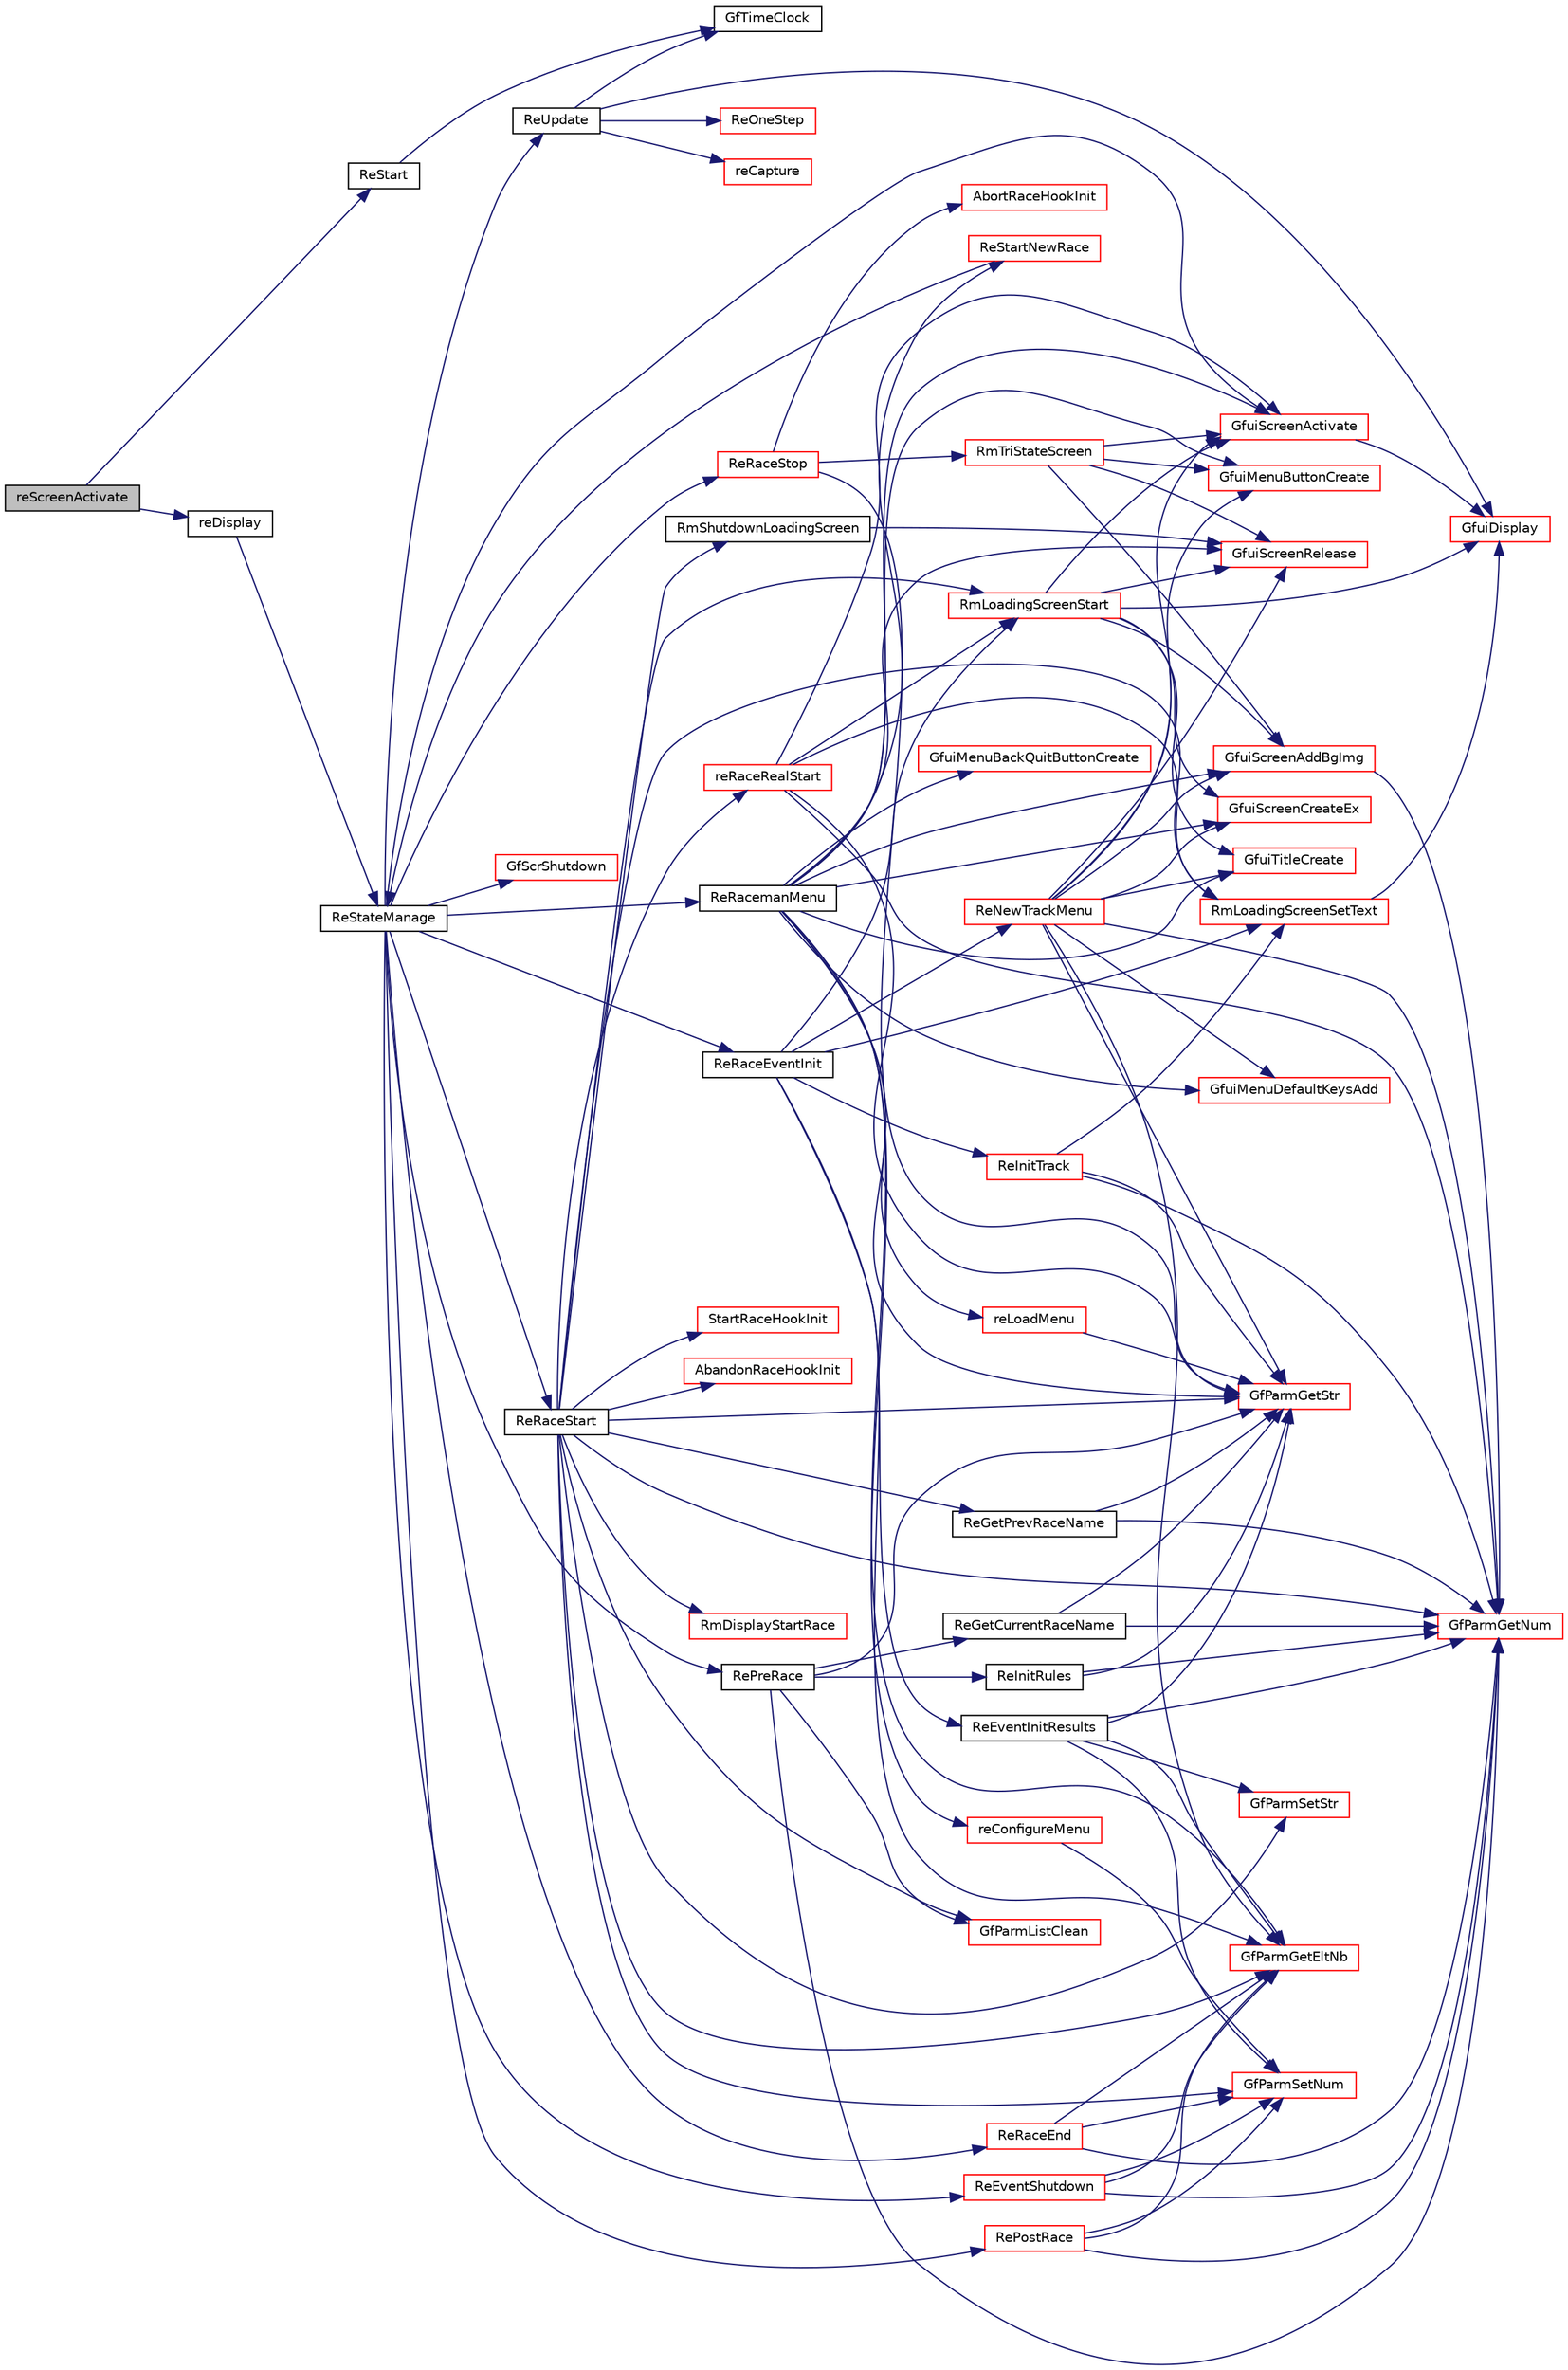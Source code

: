 digraph "reScreenActivate"
{
  edge [fontname="Helvetica",fontsize="10",labelfontname="Helvetica",labelfontsize="10"];
  node [fontname="Helvetica",fontsize="10",shape=record];
  rankdir="LR";
  Node1 [label="reScreenActivate",height=0.2,width=0.4,color="black", fillcolor="grey75", style="filled", fontcolor="black"];
  Node1 -> Node2 [color="midnightblue",fontsize="10",style="solid",fontname="Helvetica"];
  Node2 [label="reDisplay",height=0.2,width=0.4,color="black", fillcolor="white", style="filled",URL="$racegl_8cpp.html#ad61d0573b594900b0af24c556aa540f5"];
  Node2 -> Node3 [color="midnightblue",fontsize="10",style="solid",fontname="Helvetica"];
  Node3 [label="ReStateManage",height=0.2,width=0.4,color="black", fillcolor="white", style="filled",URL="$racestate_8cpp.html#a049810dfed9900705f82ec174358bc18"];
  Node3 -> Node4 [color="midnightblue",fontsize="10",style="solid",fontname="Helvetica"];
  Node4 [label="ReRacemanMenu",height=0.2,width=0.4,color="black", fillcolor="white", style="filled",URL="$racemanmenu_8cpp.html#a32d9bf6fe692cf9499be7b65bc49f429"];
  Node4 -> Node5 [color="midnightblue",fontsize="10",style="solid",fontname="Helvetica"];
  Node5 [label="GfuiScreenRelease",height=0.2,width=0.4,color="red", fillcolor="white", style="filled",URL="$group__gui.html#ga188b33e2755fc6c39199f60dd60cc6d5",tooltip="Release the given screen. "];
  Node4 -> Node6 [color="midnightblue",fontsize="10",style="solid",fontname="Helvetica"];
  Node6 [label="GfuiScreenCreateEx",height=0.2,width=0.4,color="red", fillcolor="white", style="filled",URL="$group__gui.html#gad9d378558d1ea2fb3348ef4341f99311",tooltip="Create a screen. "];
  Node4 -> Node7 [color="midnightblue",fontsize="10",style="solid",fontname="Helvetica"];
  Node7 [label="GfParmGetStr",height=0.2,width=0.4,color="red", fillcolor="white", style="filled",URL="$group__paramsdata.html#gaa37bfd1fabd03d24fd50812c2330fa12",tooltip="Get a string parameter from the parameter set handle. "];
  Node4 -> Node8 [color="midnightblue",fontsize="10",style="solid",fontname="Helvetica"];
  Node8 [label="GfuiScreenAddBgImg",height=0.2,width=0.4,color="red", fillcolor="white", style="filled",URL="$group__gui.html#ga2d1e0f1edf2ed7b53be750c721de1f0a",tooltip="Add an image background to a screen. "];
  Node8 -> Node9 [color="midnightblue",fontsize="10",style="solid",fontname="Helvetica"];
  Node9 [label="GfParmGetNum",height=0.2,width=0.4,color="red", fillcolor="white", style="filled",URL="$group__paramsdata.html#ga57d6d6694c94482128c7b7bd6bf0a2e8",tooltip="Get a numerical parameter from the parameter set handle. "];
  Node4 -> Node10 [color="midnightblue",fontsize="10",style="solid",fontname="Helvetica"];
  Node10 [label="GfuiMenuDefaultKeysAdd",height=0.2,width=0.4,color="red", fillcolor="white", style="filled",URL="$group__gui.html#ga1356d8b4565581dfac02dc43c4cba824",tooltip="Add the default menu keyboard callback to a screen. "];
  Node4 -> Node11 [color="midnightblue",fontsize="10",style="solid",fontname="Helvetica"];
  Node11 [label="GfuiTitleCreate",height=0.2,width=0.4,color="red", fillcolor="white", style="filled",URL="$group__gui.html#ga2175b7439c4af8f85305dd64b5ebc7a9",tooltip="Add a Title to the screen. "];
  Node4 -> Node12 [color="midnightblue",fontsize="10",style="solid",fontname="Helvetica"];
  Node12 [label="GfuiMenuButtonCreate",height=0.2,width=0.4,color="red", fillcolor="white", style="filled",URL="$group__gui.html#ga2ae5c65dd1149ff891ca1e26a00cea62",tooltip="Add a button to a menu screen. "];
  Node4 -> Node13 [color="midnightblue",fontsize="10",style="solid",fontname="Helvetica"];
  Node13 [label="ReStartNewRace",height=0.2,width=0.4,color="red", fillcolor="white", style="filled",URL="$raceinit_8cpp.html#a19bbe32a7175cc8f9e0d524d6ae262e8"];
  Node13 -> Node3 [color="midnightblue",fontsize="10",style="solid",fontname="Helvetica"];
  Node4 -> Node14 [color="midnightblue",fontsize="10",style="solid",fontname="Helvetica"];
  Node14 [label="reConfigureMenu",height=0.2,width=0.4,color="red", fillcolor="white", style="filled",URL="$racemanmenu_8cpp.html#afcac4b68105b500ef1850ff1c39316d7"];
  Node14 -> Node15 [color="midnightblue",fontsize="10",style="solid",fontname="Helvetica"];
  Node15 [label="GfParmSetNum",height=0.2,width=0.4,color="red", fillcolor="white", style="filled",URL="$group__paramsdata.html#gaeffbd4db596ae3239a35d7fbd3f442fa",tooltip="Set a numerical parameter in the parameter set handle. "];
  Node4 -> Node16 [color="midnightblue",fontsize="10",style="solid",fontname="Helvetica"];
  Node16 [label="GfParmGetEltNb",height=0.2,width=0.4,color="red", fillcolor="white", style="filled",URL="$group__paramslist.html#ga8e57c951dca972b605a7978baa11c41b",tooltip="Count the number of subsections in a section in the parameter set handle. "];
  Node4 -> Node17 [color="midnightblue",fontsize="10",style="solid",fontname="Helvetica"];
  Node17 [label="reLoadMenu",height=0.2,width=0.4,color="red", fillcolor="white", style="filled",URL="$racemanmenu_8cpp.html#a1e124710fb9659284d7e63438a92148a"];
  Node17 -> Node7 [color="midnightblue",fontsize="10",style="solid",fontname="Helvetica"];
  Node4 -> Node18 [color="midnightblue",fontsize="10",style="solid",fontname="Helvetica"];
  Node18 [label="GfuiMenuBackQuitButtonCreate",height=0.2,width=0.4,color="red", fillcolor="white", style="filled",URL="$group__gui.html#ga252b1b68c164480e02991b655f8c5bb6",tooltip="Add the \"Back\" or \"Quit\" button at the bottom of the menu screen. "];
  Node4 -> Node19 [color="midnightblue",fontsize="10",style="solid",fontname="Helvetica"];
  Node19 [label="GfuiScreenActivate",height=0.2,width=0.4,color="red", fillcolor="white", style="filled",URL="$group__gui.html#gadbbca757848adfdf2719c4678e30a0a2",tooltip="Activate a screen and make it current. "];
  Node19 -> Node20 [color="midnightblue",fontsize="10",style="solid",fontname="Helvetica"];
  Node20 [label="GfuiDisplay",height=0.2,width=0.4,color="red", fillcolor="white", style="filled",URL="$group__gui.html#ga556f4f79d6831b2c3f8d152471b7e1c9",tooltip="Display function for the GUI to be called during redisplay of glut. "];
  Node3 -> Node21 [color="midnightblue",fontsize="10",style="solid",fontname="Helvetica"];
  Node21 [label="ReRaceEventInit",height=0.2,width=0.4,color="black", fillcolor="white", style="filled",URL="$racemain_8cpp.html#a33615f37b56bd0e8f74ede0228d7f34e"];
  Node21 -> Node22 [color="midnightblue",fontsize="10",style="solid",fontname="Helvetica"];
  Node22 [label="RmLoadingScreenStart",height=0.2,width=0.4,color="red", fillcolor="white", style="filled",URL="$group__racemantools.html#gaee3996d7db5f66362a5c1508b3a1764e",tooltip="Set up loading screen. "];
  Node22 -> Node5 [color="midnightblue",fontsize="10",style="solid",fontname="Helvetica"];
  Node22 -> Node6 [color="midnightblue",fontsize="10",style="solid",fontname="Helvetica"];
  Node22 -> Node11 [color="midnightblue",fontsize="10",style="solid",fontname="Helvetica"];
  Node22 -> Node8 [color="midnightblue",fontsize="10",style="solid",fontname="Helvetica"];
  Node22 -> Node19 [color="midnightblue",fontsize="10",style="solid",fontname="Helvetica"];
  Node22 -> Node20 [color="midnightblue",fontsize="10",style="solid",fontname="Helvetica"];
  Node21 -> Node23 [color="midnightblue",fontsize="10",style="solid",fontname="Helvetica"];
  Node23 [label="ReInitTrack",height=0.2,width=0.4,color="red", fillcolor="white", style="filled",URL="$raceinit_8cpp.html#a3a22418d31cd8e24635ecd8b7e796afa",tooltip="Initialize the track for a race manager. "];
  Node23 -> Node9 [color="midnightblue",fontsize="10",style="solid",fontname="Helvetica"];
  Node23 -> Node7 [color="midnightblue",fontsize="10",style="solid",fontname="Helvetica"];
  Node23 -> Node24 [color="midnightblue",fontsize="10",style="solid",fontname="Helvetica"];
  Node24 [label="RmLoadingScreenSetText",height=0.2,width=0.4,color="red", fillcolor="white", style="filled",URL="$group__racemantools.html#ga15b447ad25882ba666a5761e298bc4c4",tooltip="Set a new line of text on the loading screen. "];
  Node24 -> Node20 [color="midnightblue",fontsize="10",style="solid",fontname="Helvetica"];
  Node21 -> Node24 [color="midnightblue",fontsize="10",style="solid",fontname="Helvetica"];
  Node21 -> Node25 [color="midnightblue",fontsize="10",style="solid",fontname="Helvetica"];
  Node25 [label="ReEventInitResults",height=0.2,width=0.4,color="black", fillcolor="white", style="filled",URL="$raceresults_8cpp.html#a48314bca8e0b1441570190104a42ca03"];
  Node25 -> Node16 [color="midnightblue",fontsize="10",style="solid",fontname="Helvetica"];
  Node25 -> Node26 [color="midnightblue",fontsize="10",style="solid",fontname="Helvetica"];
  Node26 [label="GfParmSetStr",height=0.2,width=0.4,color="red", fillcolor="white", style="filled",URL="$group__paramsdata.html#ga51e004417915417cc725baf7b384e9f2",tooltip="Set a string parameter in the parameter set handle. "];
  Node25 -> Node7 [color="midnightblue",fontsize="10",style="solid",fontname="Helvetica"];
  Node25 -> Node15 [color="midnightblue",fontsize="10",style="solid",fontname="Helvetica"];
  Node25 -> Node9 [color="midnightblue",fontsize="10",style="solid",fontname="Helvetica"];
  Node21 -> Node16 [color="midnightblue",fontsize="10",style="solid",fontname="Helvetica"];
  Node21 -> Node27 [color="midnightblue",fontsize="10",style="solid",fontname="Helvetica"];
  Node27 [label="ReNewTrackMenu",height=0.2,width=0.4,color="red", fillcolor="white", style="filled",URL="$racemanmenu_8cpp.html#a5ab48715bc7d4dc945e12b595b44b198"];
  Node27 -> Node5 [color="midnightblue",fontsize="10",style="solid",fontname="Helvetica"];
  Node27 -> Node6 [color="midnightblue",fontsize="10",style="solid",fontname="Helvetica"];
  Node27 -> Node7 [color="midnightblue",fontsize="10",style="solid",fontname="Helvetica"];
  Node27 -> Node8 [color="midnightblue",fontsize="10",style="solid",fontname="Helvetica"];
  Node27 -> Node11 [color="midnightblue",fontsize="10",style="solid",fontname="Helvetica"];
  Node27 -> Node10 [color="midnightblue",fontsize="10",style="solid",fontname="Helvetica"];
  Node27 -> Node9 [color="midnightblue",fontsize="10",style="solid",fontname="Helvetica"];
  Node27 -> Node16 [color="midnightblue",fontsize="10",style="solid",fontname="Helvetica"];
  Node27 -> Node12 [color="midnightblue",fontsize="10",style="solid",fontname="Helvetica"];
  Node27 -> Node19 [color="midnightblue",fontsize="10",style="solid",fontname="Helvetica"];
  Node3 -> Node28 [color="midnightblue",fontsize="10",style="solid",fontname="Helvetica"];
  Node28 [label="RePreRace",height=0.2,width=0.4,color="black", fillcolor="white", style="filled",URL="$racemain_8cpp.html#a464e90d3ac818e3c493a5610c4209130"];
  Node28 -> Node29 [color="midnightblue",fontsize="10",style="solid",fontname="Helvetica"];
  Node29 [label="ReGetCurrentRaceName",height=0.2,width=0.4,color="black", fillcolor="white", style="filled",URL="$raceinit_8cpp.html#a2de4d1e0480585ac98ccb246a6a26ab0"];
  Node29 -> Node9 [color="midnightblue",fontsize="10",style="solid",fontname="Helvetica"];
  Node29 -> Node7 [color="midnightblue",fontsize="10",style="solid",fontname="Helvetica"];
  Node28 -> Node9 [color="midnightblue",fontsize="10",style="solid",fontname="Helvetica"];
  Node28 -> Node7 [color="midnightblue",fontsize="10",style="solid",fontname="Helvetica"];
  Node28 -> Node30 [color="midnightblue",fontsize="10",style="solid",fontname="Helvetica"];
  Node30 [label="GfParmListClean",height=0.2,width=0.4,color="red", fillcolor="white", style="filled",URL="$group__paramslist.html#ga5c36ae6d1cd6a4f2be10e0a18adea7da",tooltip="Remove all the subsections in a section in the parameter set handle. "];
  Node28 -> Node31 [color="midnightblue",fontsize="10",style="solid",fontname="Helvetica"];
  Node31 [label="ReInitRules",height=0.2,width=0.4,color="black", fillcolor="white", style="filled",URL="$racemain_8cpp.html#a8e56ea6d6e96f4abb1891075e3525726"];
  Node31 -> Node7 [color="midnightblue",fontsize="10",style="solid",fontname="Helvetica"];
  Node31 -> Node9 [color="midnightblue",fontsize="10",style="solid",fontname="Helvetica"];
  Node3 -> Node32 [color="midnightblue",fontsize="10",style="solid",fontname="Helvetica"];
  Node32 [label="ReRaceStart",height=0.2,width=0.4,color="black", fillcolor="white", style="filled",URL="$racemain_8cpp.html#a0be88359b4ba613b80309b9e5ad377cf"];
  Node32 -> Node16 [color="midnightblue",fontsize="10",style="solid",fontname="Helvetica"];
  Node32 -> Node30 [color="midnightblue",fontsize="10",style="solid",fontname="Helvetica"];
  Node32 -> Node9 [color="midnightblue",fontsize="10",style="solid",fontname="Helvetica"];
  Node32 -> Node22 [color="midnightblue",fontsize="10",style="solid",fontname="Helvetica"];
  Node32 -> Node24 [color="midnightblue",fontsize="10",style="solid",fontname="Helvetica"];
  Node32 -> Node33 [color="midnightblue",fontsize="10",style="solid",fontname="Helvetica"];
  Node33 [label="RmShutdownLoadingScreen",height=0.2,width=0.4,color="black", fillcolor="white", style="filled",URL="$group__racemantools.html#gac55588c16bd7df3170ddc71911ffea6b",tooltip="Shut down loading screen. "];
  Node33 -> Node5 [color="midnightblue",fontsize="10",style="solid",fontname="Helvetica"];
  Node32 -> Node26 [color="midnightblue",fontsize="10",style="solid",fontname="Helvetica"];
  Node32 -> Node7 [color="midnightblue",fontsize="10",style="solid",fontname="Helvetica"];
  Node32 -> Node15 [color="midnightblue",fontsize="10",style="solid",fontname="Helvetica"];
  Node32 -> Node34 [color="midnightblue",fontsize="10",style="solid",fontname="Helvetica"];
  Node34 [label="ReGetPrevRaceName",height=0.2,width=0.4,color="black", fillcolor="white", style="filled",URL="$raceinit_8cpp.html#a1faf0f8e437cbbe4b08d75cf6e0d2bce"];
  Node34 -> Node9 [color="midnightblue",fontsize="10",style="solid",fontname="Helvetica"];
  Node34 -> Node7 [color="midnightblue",fontsize="10",style="solid",fontname="Helvetica"];
  Node32 -> Node35 [color="midnightblue",fontsize="10",style="solid",fontname="Helvetica"];
  Node35 [label="RmDisplayStartRace",height=0.2,width=0.4,color="red", fillcolor="white", style="filled",URL="$miscscreens_8cpp.html#a8784ebcc6ba6d72037a7891aaf69c329"];
  Node32 -> Node36 [color="midnightblue",fontsize="10",style="solid",fontname="Helvetica"];
  Node36 [label="StartRaceHookInit",height=0.2,width=0.4,color="red", fillcolor="white", style="filled",URL="$racemain_8cpp.html#aae3d047be31d274ca7df389724431b2e"];
  Node32 -> Node37 [color="midnightblue",fontsize="10",style="solid",fontname="Helvetica"];
  Node37 [label="AbandonRaceHookInit",height=0.2,width=0.4,color="red", fillcolor="white", style="filled",URL="$racemain_8cpp.html#aba0cf720a79391863462c2f26eadc82a"];
  Node32 -> Node38 [color="midnightblue",fontsize="10",style="solid",fontname="Helvetica"];
  Node38 [label="reRaceRealStart",height=0.2,width=0.4,color="red", fillcolor="white", style="filled",URL="$racemain_8cpp.html#ae8e98f57605996c121f442c896e20b1d"];
  Node38 -> Node24 [color="midnightblue",fontsize="10",style="solid",fontname="Helvetica"];
  Node38 -> Node7 [color="midnightblue",fontsize="10",style="solid",fontname="Helvetica"];
  Node38 -> Node9 [color="midnightblue",fontsize="10",style="solid",fontname="Helvetica"];
  Node38 -> Node22 [color="midnightblue",fontsize="10",style="solid",fontname="Helvetica"];
  Node38 -> Node19 [color="midnightblue",fontsize="10",style="solid",fontname="Helvetica"];
  Node3 -> Node39 [color="midnightblue",fontsize="10",style="solid",fontname="Helvetica"];
  Node39 [label="ReUpdate",height=0.2,width=0.4,color="black", fillcolor="white", style="filled",URL="$raceengine_8cpp.html#a209253ea6c2b42ddd43dabcaa9f62104"];
  Node39 -> Node40 [color="midnightblue",fontsize="10",style="solid",fontname="Helvetica"];
  Node40 [label="GfTimeClock",height=0.2,width=0.4,color="black", fillcolor="white", style="filled",URL="$os_8cpp.html#aa735d1d80d0c5f9b180b077193f32c3b",tooltip="Get the time in seconds. "];
  Node39 -> Node41 [color="midnightblue",fontsize="10",style="solid",fontname="Helvetica"];
  Node41 [label="ReOneStep",height=0.2,width=0.4,color="red", fillcolor="white", style="filled",URL="$raceengine_8cpp.html#a47222ca180011ccaf70df056baacda2f"];
  Node39 -> Node20 [color="midnightblue",fontsize="10",style="solid",fontname="Helvetica"];
  Node39 -> Node42 [color="midnightblue",fontsize="10",style="solid",fontname="Helvetica"];
  Node42 [label="reCapture",height=0.2,width=0.4,color="red", fillcolor="white", style="filled",URL="$raceengine_8cpp.html#aaad3ba9ef11e8cbbcd9d8dfd10c66049"];
  Node3 -> Node43 [color="midnightblue",fontsize="10",style="solid",fontname="Helvetica"];
  Node43 [label="ReRaceStop",height=0.2,width=0.4,color="red", fillcolor="white", style="filled",URL="$racemain_8cpp.html#aa740e3614fd7173cba8343e51034c240"];
  Node43 -> Node7 [color="midnightblue",fontsize="10",style="solid",fontname="Helvetica"];
  Node43 -> Node44 [color="midnightblue",fontsize="10",style="solid",fontname="Helvetica"];
  Node44 [label="RmTriStateScreen",height=0.2,width=0.4,color="red", fillcolor="white", style="filled",URL="$group__racemantools.html#ga5a5b5ca125d4304c486ec501857c54c4",tooltip="Screen with 3 menu options (buttons) "];
  Node44 -> Node5 [color="midnightblue",fontsize="10",style="solid",fontname="Helvetica"];
  Node44 -> Node8 [color="midnightblue",fontsize="10",style="solid",fontname="Helvetica"];
  Node44 -> Node12 [color="midnightblue",fontsize="10",style="solid",fontname="Helvetica"];
  Node44 -> Node19 [color="midnightblue",fontsize="10",style="solid",fontname="Helvetica"];
  Node43 -> Node45 [color="midnightblue",fontsize="10",style="solid",fontname="Helvetica"];
  Node45 [label="AbortRaceHookInit",height=0.2,width=0.4,color="red", fillcolor="white", style="filled",URL="$racemain_8cpp.html#adf0dad42bc4ede241f2aa4a94d0626a4"];
  Node3 -> Node46 [color="midnightblue",fontsize="10",style="solid",fontname="Helvetica"];
  Node46 [label="ReRaceEnd",height=0.2,width=0.4,color="red", fillcolor="white", style="filled",URL="$racemain_8cpp.html#a3fe5e6a10cae8b329e1e5cf3ca684239"];
  Node46 -> Node9 [color="midnightblue",fontsize="10",style="solid",fontname="Helvetica"];
  Node46 -> Node16 [color="midnightblue",fontsize="10",style="solid",fontname="Helvetica"];
  Node46 -> Node15 [color="midnightblue",fontsize="10",style="solid",fontname="Helvetica"];
  Node3 -> Node47 [color="midnightblue",fontsize="10",style="solid",fontname="Helvetica"];
  Node47 [label="RePostRace",height=0.2,width=0.4,color="red", fillcolor="white", style="filled",URL="$racemain_8cpp.html#a32f180f9769223da9ba83f078b749b8e"];
  Node47 -> Node9 [color="midnightblue",fontsize="10",style="solid",fontname="Helvetica"];
  Node47 -> Node16 [color="midnightblue",fontsize="10",style="solid",fontname="Helvetica"];
  Node47 -> Node15 [color="midnightblue",fontsize="10",style="solid",fontname="Helvetica"];
  Node3 -> Node48 [color="midnightblue",fontsize="10",style="solid",fontname="Helvetica"];
  Node48 [label="ReEventShutdown",height=0.2,width=0.4,color="red", fillcolor="white", style="filled",URL="$racemain_8cpp.html#a42f6a7e85ea516dc8657ac0378ae4c84"];
  Node48 -> Node16 [color="midnightblue",fontsize="10",style="solid",fontname="Helvetica"];
  Node48 -> Node9 [color="midnightblue",fontsize="10",style="solid",fontname="Helvetica"];
  Node48 -> Node15 [color="midnightblue",fontsize="10",style="solid",fontname="Helvetica"];
  Node3 -> Node49 [color="midnightblue",fontsize="10",style="solid",fontname="Helvetica"];
  Node49 [label="GfScrShutdown",height=0.2,width=0.4,color="red", fillcolor="white", style="filled",URL="$group__screen.html#ga6d0bb220ea6cff819677463a10351c56",tooltip="Shutdown the screen. "];
  Node3 -> Node19 [color="midnightblue",fontsize="10",style="solid",fontname="Helvetica"];
  Node1 -> Node50 [color="midnightblue",fontsize="10",style="solid",fontname="Helvetica"];
  Node50 [label="ReStart",height=0.2,width=0.4,color="black", fillcolor="white", style="filled",URL="$raceengine_8cpp.html#ab1f1ff64cfdd7f3c70e793afb9b0e3af"];
  Node50 -> Node40 [color="midnightblue",fontsize="10",style="solid",fontname="Helvetica"];
}
